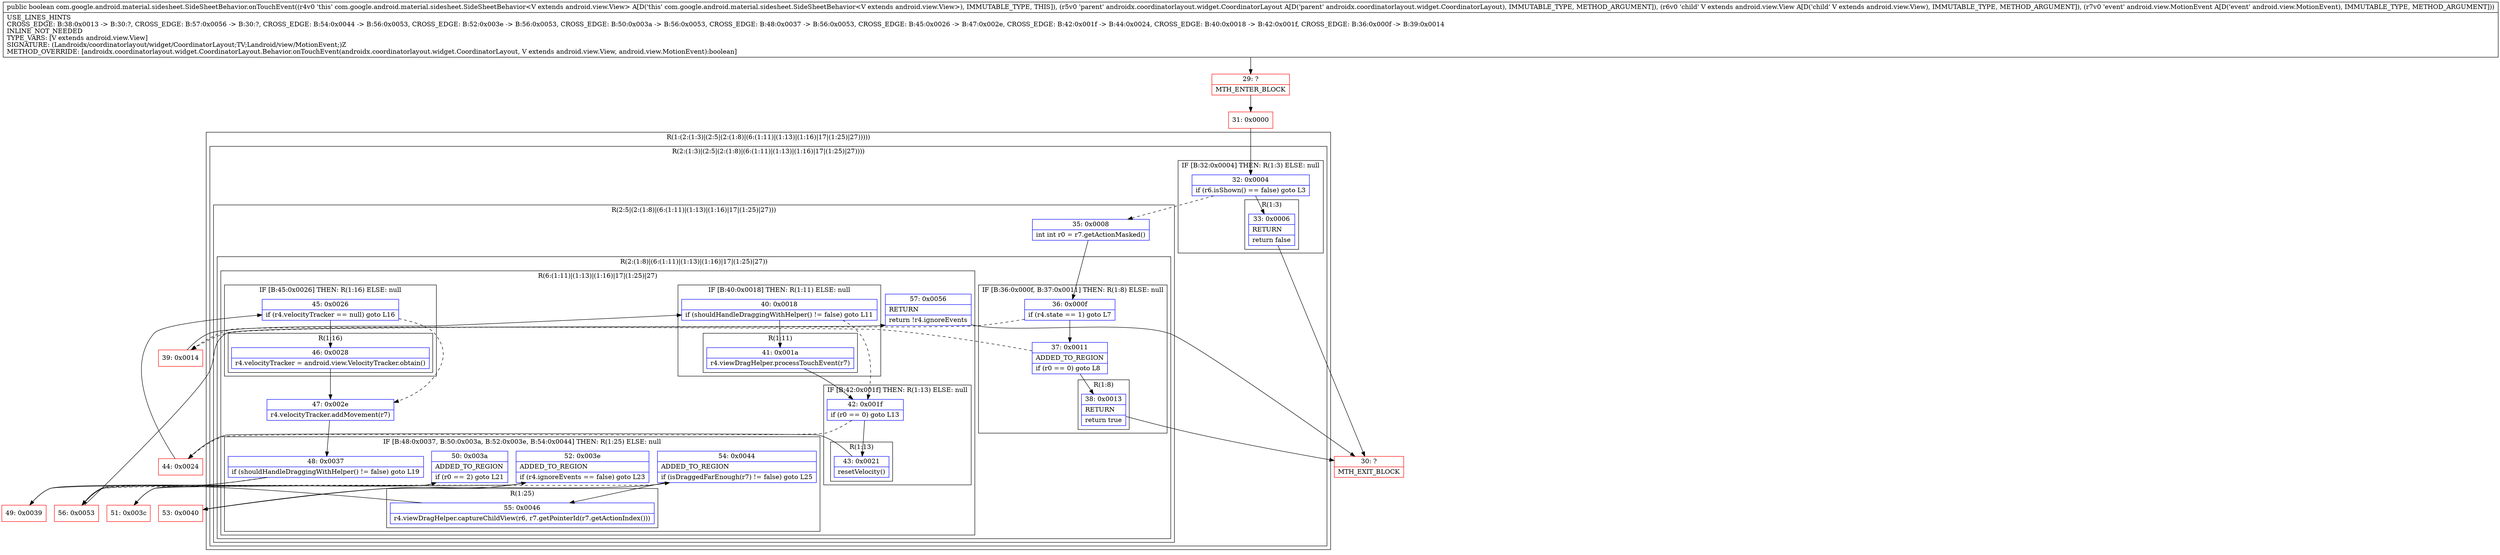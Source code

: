 digraph "CFG forcom.google.android.material.sidesheet.SideSheetBehavior.onTouchEvent(Landroidx\/coordinatorlayout\/widget\/CoordinatorLayout;Landroid\/view\/View;Landroid\/view\/MotionEvent;)Z" {
subgraph cluster_Region_1904464919 {
label = "R(1:(2:(1:3)|(2:5|(2:(1:8)|(6:(1:11)|(1:13)|(1:16)|17|(1:25)|27)))))";
node [shape=record,color=blue];
subgraph cluster_Region_695885195 {
label = "R(2:(1:3)|(2:5|(2:(1:8)|(6:(1:11)|(1:13)|(1:16)|17|(1:25)|27))))";
node [shape=record,color=blue];
subgraph cluster_IfRegion_623364175 {
label = "IF [B:32:0x0004] THEN: R(1:3) ELSE: null";
node [shape=record,color=blue];
Node_32 [shape=record,label="{32\:\ 0x0004|if (r6.isShown() == false) goto L3\l}"];
subgraph cluster_Region_1812135777 {
label = "R(1:3)";
node [shape=record,color=blue];
Node_33 [shape=record,label="{33\:\ 0x0006|RETURN\l|return false\l}"];
}
}
subgraph cluster_Region_1083413537 {
label = "R(2:5|(2:(1:8)|(6:(1:11)|(1:13)|(1:16)|17|(1:25)|27)))";
node [shape=record,color=blue];
Node_35 [shape=record,label="{35\:\ 0x0008|int int r0 = r7.getActionMasked()\l}"];
subgraph cluster_Region_63876506 {
label = "R(2:(1:8)|(6:(1:11)|(1:13)|(1:16)|17|(1:25)|27))";
node [shape=record,color=blue];
subgraph cluster_IfRegion_624542078 {
label = "IF [B:36:0x000f, B:37:0x0011] THEN: R(1:8) ELSE: null";
node [shape=record,color=blue];
Node_36 [shape=record,label="{36\:\ 0x000f|if (r4.state == 1) goto L7\l}"];
Node_37 [shape=record,label="{37\:\ 0x0011|ADDED_TO_REGION\l|if (r0 == 0) goto L8\l}"];
subgraph cluster_Region_2023964269 {
label = "R(1:8)";
node [shape=record,color=blue];
Node_38 [shape=record,label="{38\:\ 0x0013|RETURN\l|return true\l}"];
}
}
subgraph cluster_Region_1675490438 {
label = "R(6:(1:11)|(1:13)|(1:16)|17|(1:25)|27)";
node [shape=record,color=blue];
subgraph cluster_IfRegion_417326699 {
label = "IF [B:40:0x0018] THEN: R(1:11) ELSE: null";
node [shape=record,color=blue];
Node_40 [shape=record,label="{40\:\ 0x0018|if (shouldHandleDraggingWithHelper() != false) goto L11\l}"];
subgraph cluster_Region_1846229655 {
label = "R(1:11)";
node [shape=record,color=blue];
Node_41 [shape=record,label="{41\:\ 0x001a|r4.viewDragHelper.processTouchEvent(r7)\l}"];
}
}
subgraph cluster_IfRegion_1868761883 {
label = "IF [B:42:0x001f] THEN: R(1:13) ELSE: null";
node [shape=record,color=blue];
Node_42 [shape=record,label="{42\:\ 0x001f|if (r0 == 0) goto L13\l}"];
subgraph cluster_Region_263860589 {
label = "R(1:13)";
node [shape=record,color=blue];
Node_43 [shape=record,label="{43\:\ 0x0021|resetVelocity()\l}"];
}
}
subgraph cluster_IfRegion_63938008 {
label = "IF [B:45:0x0026] THEN: R(1:16) ELSE: null";
node [shape=record,color=blue];
Node_45 [shape=record,label="{45\:\ 0x0026|if (r4.velocityTracker == null) goto L16\l}"];
subgraph cluster_Region_1690623860 {
label = "R(1:16)";
node [shape=record,color=blue];
Node_46 [shape=record,label="{46\:\ 0x0028|r4.velocityTracker = android.view.VelocityTracker.obtain()\l}"];
}
}
Node_47 [shape=record,label="{47\:\ 0x002e|r4.velocityTracker.addMovement(r7)\l}"];
subgraph cluster_IfRegion_1165779470 {
label = "IF [B:48:0x0037, B:50:0x003a, B:52:0x003e, B:54:0x0044] THEN: R(1:25) ELSE: null";
node [shape=record,color=blue];
Node_48 [shape=record,label="{48\:\ 0x0037|if (shouldHandleDraggingWithHelper() != false) goto L19\l}"];
Node_50 [shape=record,label="{50\:\ 0x003a|ADDED_TO_REGION\l|if (r0 == 2) goto L21\l}"];
Node_52 [shape=record,label="{52\:\ 0x003e|ADDED_TO_REGION\l|if (r4.ignoreEvents == false) goto L23\l}"];
Node_54 [shape=record,label="{54\:\ 0x0044|ADDED_TO_REGION\l|if (isDraggedFarEnough(r7) != false) goto L25\l}"];
subgraph cluster_Region_1395429113 {
label = "R(1:25)";
node [shape=record,color=blue];
Node_55 [shape=record,label="{55\:\ 0x0046|r4.viewDragHelper.captureChildView(r6, r7.getPointerId(r7.getActionIndex()))\l}"];
}
}
Node_57 [shape=record,label="{57\:\ 0x0056|RETURN\l|return !r4.ignoreEvents\l}"];
}
}
}
}
}
Node_29 [shape=record,color=red,label="{29\:\ ?|MTH_ENTER_BLOCK\l}"];
Node_31 [shape=record,color=red,label="{31\:\ 0x0000}"];
Node_30 [shape=record,color=red,label="{30\:\ ?|MTH_EXIT_BLOCK\l}"];
Node_39 [shape=record,color=red,label="{39\:\ 0x0014}"];
Node_44 [shape=record,color=red,label="{44\:\ 0x0024}"];
Node_49 [shape=record,color=red,label="{49\:\ 0x0039}"];
Node_51 [shape=record,color=red,label="{51\:\ 0x003c}"];
Node_53 [shape=record,color=red,label="{53\:\ 0x0040}"];
Node_56 [shape=record,color=red,label="{56\:\ 0x0053}"];
MethodNode[shape=record,label="{public boolean com.google.android.material.sidesheet.SideSheetBehavior.onTouchEvent((r4v0 'this' com.google.android.material.sidesheet.SideSheetBehavior\<V extends android.view.View\> A[D('this' com.google.android.material.sidesheet.SideSheetBehavior\<V extends android.view.View\>), IMMUTABLE_TYPE, THIS]), (r5v0 'parent' androidx.coordinatorlayout.widget.CoordinatorLayout A[D('parent' androidx.coordinatorlayout.widget.CoordinatorLayout), IMMUTABLE_TYPE, METHOD_ARGUMENT]), (r6v0 'child' V extends android.view.View A[D('child' V extends android.view.View), IMMUTABLE_TYPE, METHOD_ARGUMENT]), (r7v0 'event' android.view.MotionEvent A[D('event' android.view.MotionEvent), IMMUTABLE_TYPE, METHOD_ARGUMENT]))  | USE_LINES_HINTS\lCROSS_EDGE: B:38:0x0013 \-\> B:30:?, CROSS_EDGE: B:57:0x0056 \-\> B:30:?, CROSS_EDGE: B:54:0x0044 \-\> B:56:0x0053, CROSS_EDGE: B:52:0x003e \-\> B:56:0x0053, CROSS_EDGE: B:50:0x003a \-\> B:56:0x0053, CROSS_EDGE: B:48:0x0037 \-\> B:56:0x0053, CROSS_EDGE: B:45:0x0026 \-\> B:47:0x002e, CROSS_EDGE: B:42:0x001f \-\> B:44:0x0024, CROSS_EDGE: B:40:0x0018 \-\> B:42:0x001f, CROSS_EDGE: B:36:0x000f \-\> B:39:0x0014\lINLINE_NOT_NEEDED\lTYPE_VARS: [V extends android.view.View]\lSIGNATURE: (Landroidx\/coordinatorlayout\/widget\/CoordinatorLayout;TV;Landroid\/view\/MotionEvent;)Z\lMETHOD_OVERRIDE: [androidx.coordinatorlayout.widget.CoordinatorLayout.Behavior.onTouchEvent(androidx.coordinatorlayout.widget.CoordinatorLayout, V extends android.view.View, android.view.MotionEvent):boolean]\l}"];
MethodNode -> Node_29;Node_32 -> Node_33;
Node_32 -> Node_35[style=dashed];
Node_33 -> Node_30;
Node_35 -> Node_36;
Node_36 -> Node_37;
Node_36 -> Node_39[style=dashed];
Node_37 -> Node_38;
Node_37 -> Node_39[style=dashed];
Node_38 -> Node_30;
Node_40 -> Node_41;
Node_40 -> Node_42[style=dashed];
Node_41 -> Node_42;
Node_42 -> Node_43;
Node_42 -> Node_44[style=dashed];
Node_43 -> Node_44;
Node_45 -> Node_46;
Node_45 -> Node_47[style=dashed];
Node_46 -> Node_47;
Node_47 -> Node_48;
Node_48 -> Node_49;
Node_48 -> Node_56[style=dashed];
Node_50 -> Node_51;
Node_50 -> Node_56[style=dashed];
Node_52 -> Node_53;
Node_52 -> Node_56[style=dashed];
Node_54 -> Node_55;
Node_54 -> Node_56[style=dashed];
Node_55 -> Node_56;
Node_57 -> Node_30;
Node_29 -> Node_31;
Node_31 -> Node_32;
Node_39 -> Node_40;
Node_44 -> Node_45;
Node_49 -> Node_50;
Node_51 -> Node_52;
Node_53 -> Node_54;
Node_56 -> Node_57;
}

